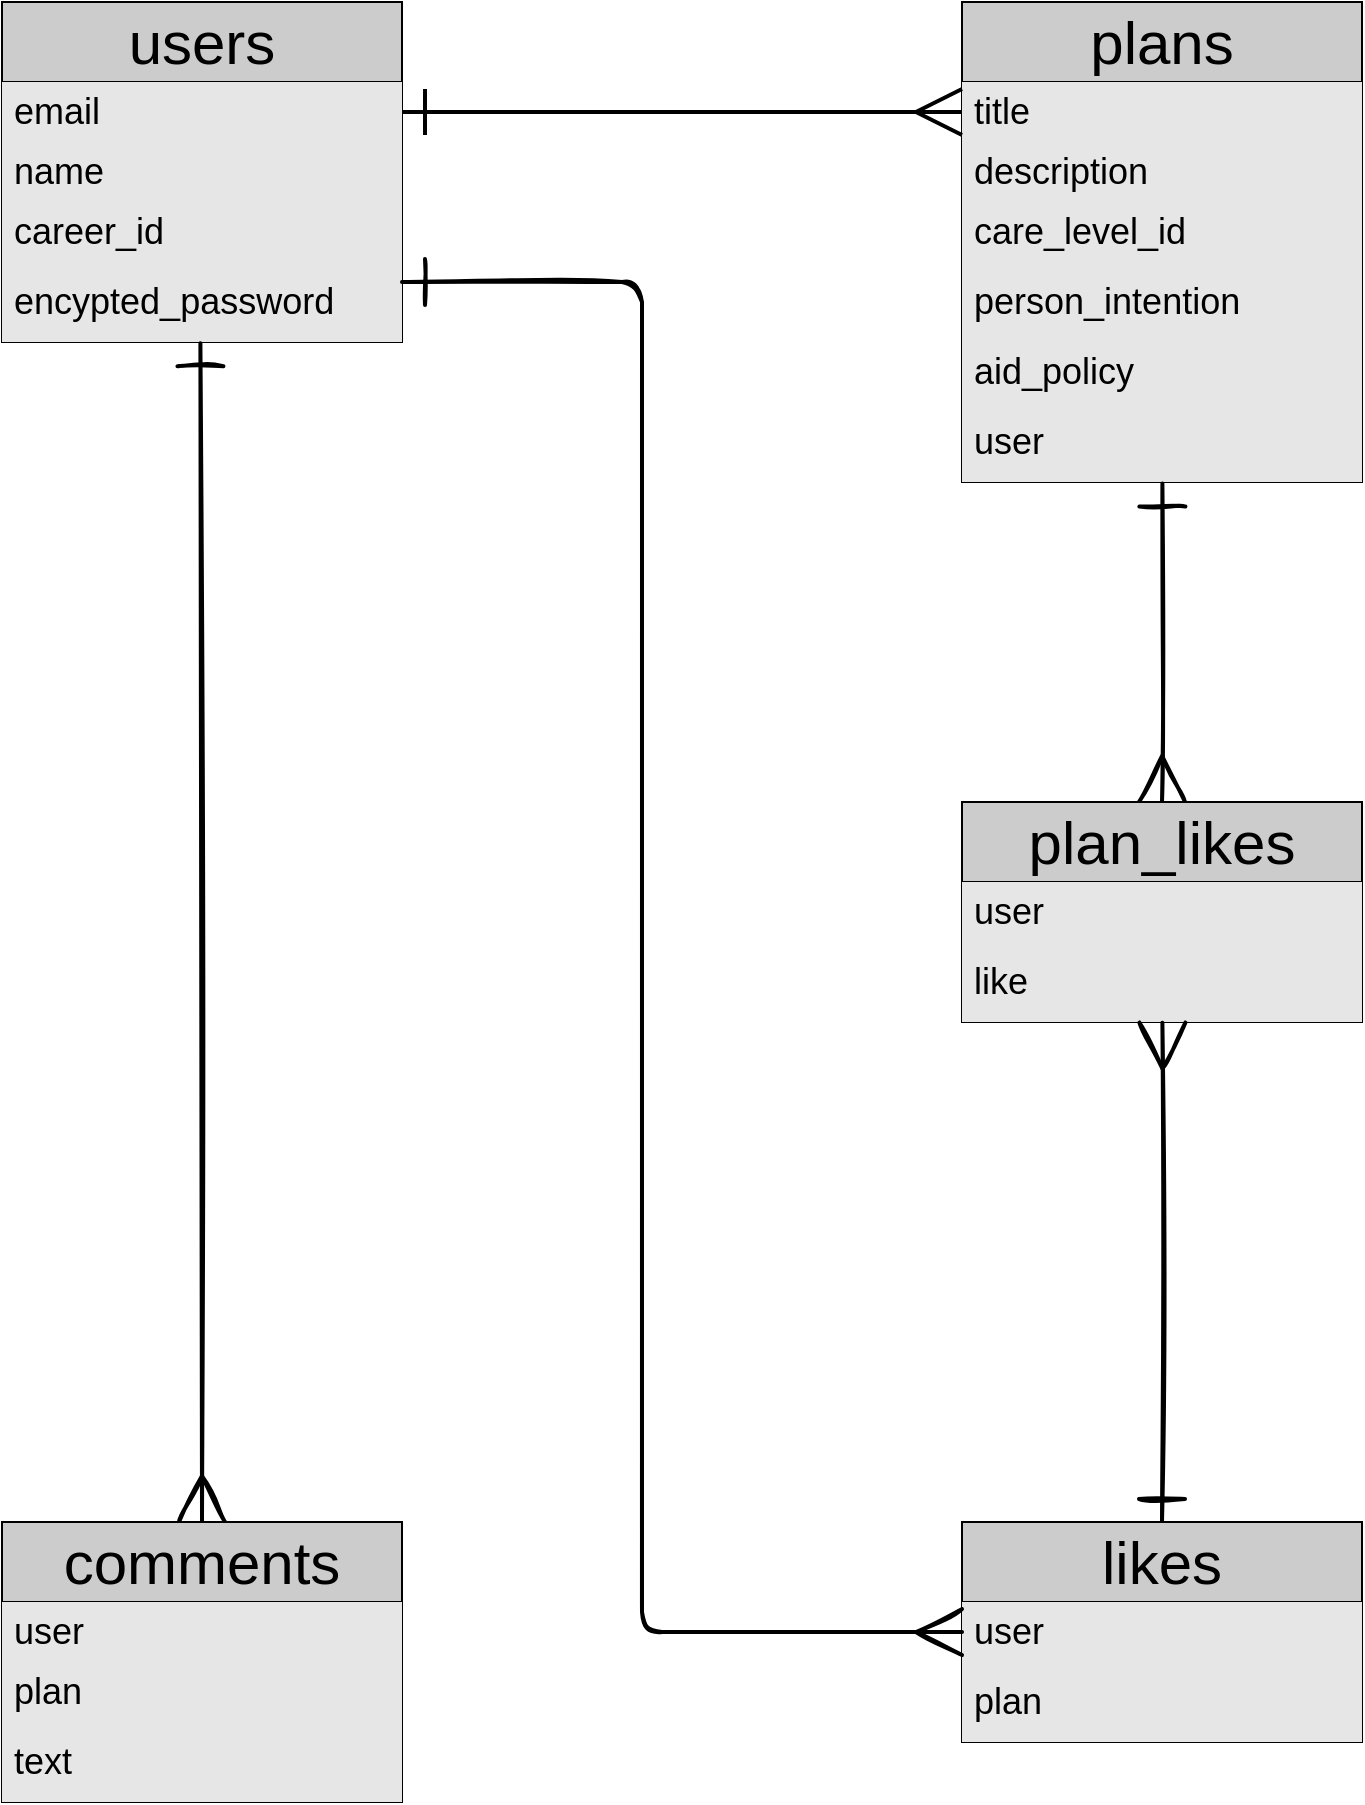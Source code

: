 <mxfile>
    <diagram id="DP7BKyC2G87rnKJ40d3t" name="ページ1">
        <mxGraphModel dx="762" dy="501" grid="1" gridSize="10" guides="1" tooltips="1" connect="1" arrows="1" fold="1" page="1" pageScale="1" pageWidth="827" pageHeight="1169" background="#FFFFFF" math="0" shadow="0">
            <root>
                <mxCell id="0"/>
                <mxCell id="1" parent="0"/>
                <mxCell id="2" value="users" style="swimlane;fontStyle=0;childLayout=stackLayout;horizontal=1;startSize=40;horizontalStack=0;resizeParent=1;resizeParentMax=0;resizeLast=0;collapsible=1;marginBottom=0;whiteSpace=wrap;html=1;fontSize=30;fillColor=#CCCCCC;fontColor=#000000;strokeColor=#000000;" parent="1" vertex="1">
                    <mxGeometry x="80" y="120" width="200" height="170" as="geometry"/>
                </mxCell>
                <mxCell id="4" value="email" style="text;align=left;verticalAlign=middle;spacingLeft=4;spacingRight=4;overflow=hidden;points=[[0,0.5],[1,0.5]];portConstraint=eastwest;rotatable=0;whiteSpace=wrap;html=1;fontSize=18;fillColor=#E6E6E6;fontColor=#000000;" parent="2" vertex="1">
                    <mxGeometry y="40" width="200" height="30" as="geometry"/>
                </mxCell>
                <mxCell id="3" value="name" style="text;align=left;verticalAlign=middle;spacingLeft=4;spacingRight=4;overflow=hidden;points=[[0,0.5],[1,0.5]];portConstraint=eastwest;rotatable=0;whiteSpace=wrap;html=1;fontSize=18;fillColor=#E6E6E6;fontColor=#000000;" parent="2" vertex="1">
                    <mxGeometry y="70" width="200" height="30" as="geometry"/>
                </mxCell>
                <mxCell id="32" value="career_id" style="text;align=left;verticalAlign=middle;spacingLeft=4;spacingRight=4;overflow=hidden;points=[[0,0.5],[1,0.5]];portConstraint=eastwest;rotatable=0;whiteSpace=wrap;html=1;fontSize=18;fillColor=#E6E6E6;fontColor=#000000;" vertex="1" parent="2">
                    <mxGeometry y="100" width="200" height="30" as="geometry"/>
                </mxCell>
                <mxCell id="5" value="encypted_password" style="text;align=left;verticalAlign=middle;spacingLeft=4;spacingRight=4;overflow=hidden;points=[[0,0.5],[1,0.5]];portConstraint=eastwest;rotatable=0;whiteSpace=wrap;html=1;fontSize=18;fillColor=#E6E6E6;fontColor=#000000;" parent="2" vertex="1">
                    <mxGeometry y="130" width="200" height="40" as="geometry"/>
                </mxCell>
                <mxCell id="9" value="plans" style="swimlane;fontStyle=0;childLayout=stackLayout;horizontal=1;startSize=40;horizontalStack=0;resizeParent=1;resizeParentMax=0;resizeLast=0;collapsible=1;marginBottom=0;whiteSpace=wrap;html=1;fontSize=30;fontColor=#000000;labelBackgroundColor=none;fillColor=#CCCCCC;strokeColor=#000000;" parent="1" vertex="1">
                    <mxGeometry x="560" y="120" width="200" height="240" as="geometry"/>
                </mxCell>
                <mxCell id="10" value="title" style="text;strokeColor=none;fillColor=#E6E6E6;align=left;verticalAlign=middle;spacingLeft=4;spacingRight=4;overflow=hidden;points=[[0,0.5],[1,0.5]];portConstraint=eastwest;rotatable=0;whiteSpace=wrap;html=1;fontSize=18;fontColor=#000000;" parent="9" vertex="1">
                    <mxGeometry y="40" width="200" height="30" as="geometry"/>
                </mxCell>
                <mxCell id="11" value="description" style="text;strokeColor=none;fillColor=#E6E6E6;align=left;verticalAlign=middle;spacingLeft=4;spacingRight=4;overflow=hidden;points=[[0,0.5],[1,0.5]];portConstraint=eastwest;rotatable=0;whiteSpace=wrap;html=1;fontSize=18;fontColor=#000000;" parent="9" vertex="1">
                    <mxGeometry y="70" width="200" height="30" as="geometry"/>
                </mxCell>
                <mxCell id="33" value="care_level_id" style="text;strokeColor=none;fillColor=#E6E6E6;align=left;verticalAlign=middle;spacingLeft=4;spacingRight=4;overflow=hidden;points=[[0,0.5],[1,0.5]];portConstraint=eastwest;rotatable=0;whiteSpace=wrap;html=1;fontSize=18;fontColor=#000000;" vertex="1" parent="9">
                    <mxGeometry y="100" width="200" height="30" as="geometry"/>
                </mxCell>
                <mxCell id="12" value="person_intention" style="text;strokeColor=none;fillColor=#E6E6E6;align=left;verticalAlign=middle;spacingLeft=4;spacingRight=4;overflow=hidden;points=[[0,0.5],[1,0.5]];portConstraint=eastwest;rotatable=0;whiteSpace=wrap;html=1;fontSize=18;fontColor=#000000;" parent="9" vertex="1">
                    <mxGeometry y="130" width="200" height="40" as="geometry"/>
                </mxCell>
                <mxCell id="13" value="aid_policy" style="text;strokeColor=none;fillColor=#E6E6E6;align=left;verticalAlign=middle;spacingLeft=4;spacingRight=4;overflow=hidden;points=[[0,0.5],[1,0.5]];portConstraint=eastwest;rotatable=0;whiteSpace=wrap;html=1;fontSize=18;fontColor=#000000;" parent="9" vertex="1">
                    <mxGeometry y="170" width="200" height="30" as="geometry"/>
                </mxCell>
                <mxCell id="15" value="user" style="text;strokeColor=none;fillColor=#E6E6E6;align=left;verticalAlign=middle;spacingLeft=4;spacingRight=4;overflow=hidden;points=[[0,0.5],[1,0.5]];portConstraint=eastwest;rotatable=0;whiteSpace=wrap;html=1;fontSize=18;fontColor=#000000;" parent="9" vertex="1">
                    <mxGeometry y="200" width="200" height="40" as="geometry"/>
                </mxCell>
                <mxCell id="28" style="edgeStyle=none;sketch=1;jumpSize=6;html=1;exitX=0.5;exitY=0;exitDx=0;exitDy=0;entryX=0.501;entryY=1.019;entryDx=0;entryDy=0;entryPerimeter=0;strokeWidth=2;startArrow=ERmany;startFill=0;endArrow=ERone;endFill=0;startSize=20;endSize=20;strokeColor=#000000;" parent="1" source="16" target="15" edge="1">
                    <mxGeometry relative="1" as="geometry"/>
                </mxCell>
                <mxCell id="16" value="plan_likes" style="swimlane;fontStyle=0;childLayout=stackLayout;horizontal=1;startSize=40;horizontalStack=0;resizeParent=1;resizeParentMax=0;resizeLast=0;collapsible=1;marginBottom=0;whiteSpace=wrap;html=1;fontSize=30;fillColor=#CCCCCC;fontColor=#000000;strokeColor=#000000;" parent="1" vertex="1">
                    <mxGeometry x="560" y="520" width="200" height="110" as="geometry"/>
                </mxCell>
                <mxCell id="17" value="user" style="text;strokeColor=none;fillColor=#E6E6E6;align=left;verticalAlign=middle;spacingLeft=4;spacingRight=4;overflow=hidden;points=[[0,0.5],[1,0.5]];portConstraint=eastwest;rotatable=0;whiteSpace=wrap;html=1;fontSize=18;fontColor=#000000;" parent="16" vertex="1">
                    <mxGeometry y="40" width="200" height="30" as="geometry"/>
                </mxCell>
                <mxCell id="18" value="like" style="text;strokeColor=none;fillColor=#E6E6E6;align=left;verticalAlign=middle;spacingLeft=4;spacingRight=4;overflow=hidden;points=[[0,0.5],[1,0.5]];portConstraint=eastwest;rotatable=0;whiteSpace=wrap;html=1;fontSize=18;fontColor=#000000;" parent="16" vertex="1">
                    <mxGeometry y="70" width="200" height="40" as="geometry"/>
                </mxCell>
                <mxCell id="30" style="edgeStyle=none;sketch=1;jumpSize=6;html=1;exitX=0.5;exitY=0;exitDx=0;exitDy=0;entryX=0.496;entryY=1.015;entryDx=0;entryDy=0;entryPerimeter=0;strokeWidth=2;startArrow=ERmany;startFill=0;endArrow=ERone;endFill=0;startSize=20;endSize=20;strokeColor=#000000;" parent="1" source="20" target="5" edge="1">
                    <mxGeometry relative="1" as="geometry"/>
                </mxCell>
                <mxCell id="20" value="comments" style="swimlane;fontStyle=0;childLayout=stackLayout;horizontal=1;startSize=40;horizontalStack=0;resizeParent=1;resizeParentMax=0;resizeLast=0;collapsible=1;marginBottom=0;whiteSpace=wrap;html=1;fontSize=30;fontColor=#000000;fillColor=#CCCCCC;strokeColor=#000000;" parent="1" vertex="1">
                    <mxGeometry x="80" y="880" width="200" height="140" as="geometry"/>
                </mxCell>
                <mxCell id="21" value="user" style="text;strokeColor=none;fillColor=#E6E6E6;align=left;verticalAlign=middle;spacingLeft=4;spacingRight=4;overflow=hidden;points=[[0,0.5],[1,0.5]];portConstraint=eastwest;rotatable=0;whiteSpace=wrap;html=1;fontSize=18;fontColor=#000000;" parent="20" vertex="1">
                    <mxGeometry y="40" width="200" height="30" as="geometry"/>
                </mxCell>
                <mxCell id="22" value="plan" style="text;strokeColor=none;fillColor=#E6E6E6;align=left;verticalAlign=middle;spacingLeft=4;spacingRight=4;overflow=hidden;points=[[0,0.5],[1,0.5]];portConstraint=eastwest;rotatable=0;whiteSpace=wrap;html=1;fontSize=18;fontColor=#000000;" parent="20" vertex="1">
                    <mxGeometry y="70" width="200" height="30" as="geometry"/>
                </mxCell>
                <mxCell id="23" value="text" style="text;strokeColor=none;fillColor=#E6E6E6;align=left;verticalAlign=middle;spacingLeft=4;spacingRight=4;overflow=hidden;points=[[0,0.5],[1,0.5]];portConstraint=eastwest;rotatable=0;whiteSpace=wrap;html=1;fontSize=18;fontColor=#000000;" parent="20" vertex="1">
                    <mxGeometry y="100" width="200" height="40" as="geometry"/>
                </mxCell>
                <mxCell id="29" style="edgeStyle=none;sketch=1;jumpSize=6;html=1;exitX=0.5;exitY=0;exitDx=0;exitDy=0;entryX=0.501;entryY=1.008;entryDx=0;entryDy=0;entryPerimeter=0;strokeWidth=2;startArrow=ERone;startFill=0;endArrow=ERmany;endFill=0;startSize=20;endSize=20;strokeColor=#000000;" parent="1" source="24" target="18" edge="1">
                    <mxGeometry relative="1" as="geometry"/>
                </mxCell>
                <mxCell id="24" value="likes" style="swimlane;fontStyle=0;childLayout=stackLayout;horizontal=1;startSize=40;horizontalStack=0;resizeParent=1;resizeParentMax=0;resizeLast=0;collapsible=1;marginBottom=0;whiteSpace=wrap;html=1;fontSize=30;fontColor=#000000;fillColor=#CCCCCC;strokeColor=#000000;" parent="1" vertex="1">
                    <mxGeometry x="560" y="880" width="200" height="110" as="geometry"/>
                </mxCell>
                <mxCell id="25" value="user" style="text;strokeColor=none;fillColor=#E6E6E6;align=left;verticalAlign=middle;spacingLeft=4;spacingRight=4;overflow=hidden;points=[[0,0.5],[1,0.5]];portConstraint=eastwest;rotatable=0;whiteSpace=wrap;html=1;fontSize=18;fontColor=#000000;" parent="24" vertex="1">
                    <mxGeometry y="40" width="200" height="30" as="geometry"/>
                </mxCell>
                <mxCell id="26" value="plan" style="text;strokeColor=none;fillColor=#E6E6E6;align=left;verticalAlign=middle;spacingLeft=4;spacingRight=4;overflow=hidden;points=[[0,0.5],[1,0.5]];portConstraint=eastwest;rotatable=0;whiteSpace=wrap;html=1;fontSize=18;fontColor=#000000;" parent="24" vertex="1">
                    <mxGeometry y="70" width="200" height="40" as="geometry"/>
                </mxCell>
                <mxCell id="27" style="edgeStyle=none;html=1;exitX=1;exitY=0.5;exitDx=0;exitDy=0;entryX=0;entryY=0.5;entryDx=0;entryDy=0;startArrow=ERone;startFill=0;endArrow=ERmany;endFill=0;strokeWidth=2;endSize=20;jumpSize=6;startSize=20;strokeColor=#000000;" parent="1" source="4" target="10" edge="1">
                    <mxGeometry relative="1" as="geometry"/>
                </mxCell>
                <mxCell id="31" style="edgeStyle=none;sketch=1;jumpSize=6;html=1;exitX=0;exitY=0.5;exitDx=0;exitDy=0;strokeWidth=2;startArrow=ERmany;startFill=0;endArrow=ERone;endFill=0;startSize=20;endSize=20;strokeColor=#000000;" parent="1" source="25" edge="1">
                    <mxGeometry relative="1" as="geometry">
                        <Array as="points">
                            <mxPoint x="400" y="935"/>
                            <mxPoint x="400" y="260"/>
                        </Array>
                        <mxPoint x="280" y="260" as="targetPoint"/>
                    </mxGeometry>
                </mxCell>
            </root>
        </mxGraphModel>
    </diagram>
</mxfile>